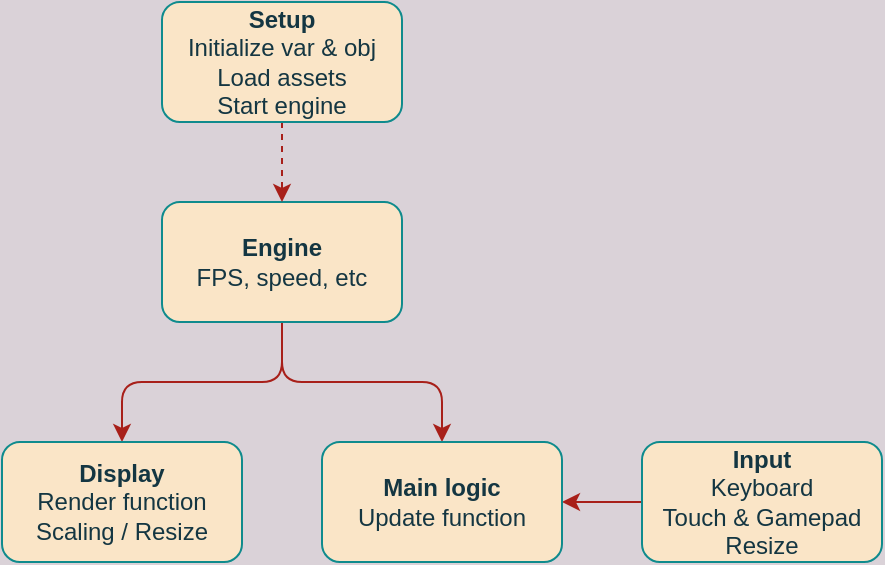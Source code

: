 <mxfile version="14.9.7" type="github">
  <diagram id="R0P0jk8W3eX0sR2WrKLu" name="Page-1">
    <mxGraphModel dx="898" dy="610" grid="1" gridSize="10" guides="1" tooltips="1" connect="1" arrows="1" fold="1" page="0" pageScale="1" pageWidth="850" pageHeight="1100" background="#DAD2D8" math="0" shadow="0">
      <root>
        <mxCell id="0" />
        <mxCell id="1" parent="0" />
        <mxCell id="xowOyP4QKrm03nZHnSHo-1" style="edgeStyle=orthogonalEdgeStyle;curved=0;rounded=1;sketch=0;orthogonalLoop=1;jettySize=auto;html=1;exitX=0.5;exitY=1;exitDx=0;exitDy=0;entryX=0.5;entryY=0;entryDx=0;entryDy=0;fontColor=#143642;strokeColor=#A8201A;fillColor=#FAE5C7;labelBackgroundColor=#DAD2D8;" edge="1" parent="1" source="xowOyP4QKrm03nZHnSHo-3" target="xowOyP4QKrm03nZHnSHo-7">
          <mxGeometry relative="1" as="geometry" />
        </mxCell>
        <mxCell id="xowOyP4QKrm03nZHnSHo-2" style="edgeStyle=orthogonalEdgeStyle;curved=0;rounded=1;sketch=0;orthogonalLoop=1;jettySize=auto;html=1;exitX=0.5;exitY=1;exitDx=0;exitDy=0;entryX=0.5;entryY=0;entryDx=0;entryDy=0;fontColor=#143642;strokeColor=#A8201A;fillColor=#FAE5C7;labelBackgroundColor=#DAD2D8;" edge="1" parent="1" source="xowOyP4QKrm03nZHnSHo-3" target="xowOyP4QKrm03nZHnSHo-4">
          <mxGeometry relative="1" as="geometry" />
        </mxCell>
        <mxCell id="xowOyP4QKrm03nZHnSHo-3" value="&lt;b&gt;Engine&lt;/b&gt;&lt;br&gt;FPS, speed, etc" style="rounded=1;whiteSpace=wrap;html=1;fillColor=#FAE5C7;strokeColor=#0F8B8D;fontColor=#143642;" vertex="1" parent="1">
          <mxGeometry x="320" y="120" width="120" height="60" as="geometry" />
        </mxCell>
        <mxCell id="xowOyP4QKrm03nZHnSHo-4" value="&lt;b&gt;Display&lt;/b&gt;&lt;br&gt;Render function&lt;br&gt;Scaling / Resize" style="rounded=1;whiteSpace=wrap;html=1;fillColor=#FAE5C7;strokeColor=#0F8B8D;fontColor=#143642;" vertex="1" parent="1">
          <mxGeometry x="240" y="240" width="120" height="60" as="geometry" />
        </mxCell>
        <mxCell id="xowOyP4QKrm03nZHnSHo-5" style="edgeStyle=orthogonalEdgeStyle;curved=0;rounded=1;sketch=0;orthogonalLoop=1;jettySize=auto;html=1;exitX=0;exitY=0.5;exitDx=0;exitDy=0;entryX=1;entryY=0.5;entryDx=0;entryDy=0;fontColor=#143642;strokeColor=#A8201A;fillColor=#FAE5C7;labelBackgroundColor=#DAD2D8;" edge="1" parent="1" source="xowOyP4QKrm03nZHnSHo-6" target="xowOyP4QKrm03nZHnSHo-7">
          <mxGeometry relative="1" as="geometry" />
        </mxCell>
        <mxCell id="xowOyP4QKrm03nZHnSHo-6" value="&lt;b&gt;Input&lt;/b&gt;&lt;br&gt;Keyboard&lt;br&gt;Touch &amp;amp; Gamepad&lt;br&gt;Resize" style="rounded=1;whiteSpace=wrap;html=1;fillColor=#FAE5C7;strokeColor=#0F8B8D;fontColor=#143642;" vertex="1" parent="1">
          <mxGeometry x="560" y="240" width="120" height="60" as="geometry" />
        </mxCell>
        <mxCell id="xowOyP4QKrm03nZHnSHo-7" value="&lt;b&gt;Main logic&lt;/b&gt;&lt;br&gt;Update function" style="rounded=1;whiteSpace=wrap;html=1;sketch=0;fontColor=#143642;strokeColor=#0F8B8D;fillColor=#FAE5C7;" vertex="1" parent="1">
          <mxGeometry x="400" y="240" width="120" height="60" as="geometry" />
        </mxCell>
        <mxCell id="xowOyP4QKrm03nZHnSHo-8" style="edgeStyle=orthogonalEdgeStyle;curved=0;rounded=1;sketch=0;orthogonalLoop=1;jettySize=auto;html=1;exitX=0.5;exitY=1;exitDx=0;exitDy=0;entryX=0.5;entryY=0;entryDx=0;entryDy=0;fontColor=#143642;fillColor=#FAE5C7;dashed=1;labelBackgroundColor=#DAD2D8;strokeColor=#A8201A;" edge="1" parent="1" source="xowOyP4QKrm03nZHnSHo-9" target="xowOyP4QKrm03nZHnSHo-3">
          <mxGeometry relative="1" as="geometry" />
        </mxCell>
        <mxCell id="xowOyP4QKrm03nZHnSHo-9" value="&lt;b&gt;Setup&lt;/b&gt;&lt;br&gt;Initialize var &amp;amp; obj&lt;br&gt;Load assets&lt;br&gt;Start engine" style="rounded=1;whiteSpace=wrap;html=1;sketch=0;fontColor=#143642;strokeColor=#0F8B8D;fillColor=#FAE5C7;" vertex="1" parent="1">
          <mxGeometry x="320" y="20" width="120" height="60" as="geometry" />
        </mxCell>
      </root>
    </mxGraphModel>
  </diagram>
</mxfile>

